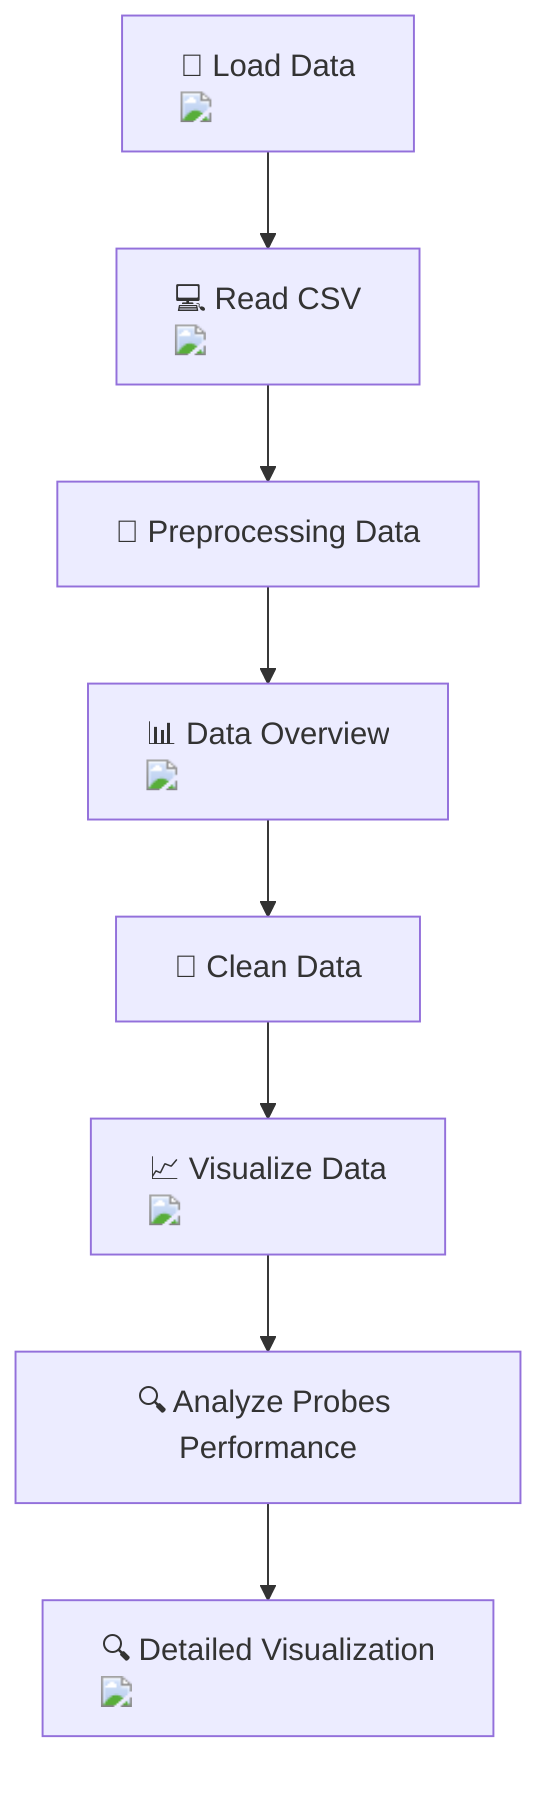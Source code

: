 flowchart TD
    A["📂 Load Data <img src='icons/file.svg' />"] --> B["💻 Read CSV <img src='icons/table.svg' />"]
    B --> C["🧹 Preprocessing Data"]
    C --> D["📊 Data Overview <img src='icons/table.svg' />"]
    D --> E["🧪 Clean Data"]
    E --> F["📈 Visualize Data <img src='dummy_plots/lineplot_template.svg' />"]
    F --> G["🔍 Analyze Probes Performance"]
    G --> H["🔍 Detailed Visualization <img src='dummy_plots/lineplot_template.svg' />"]